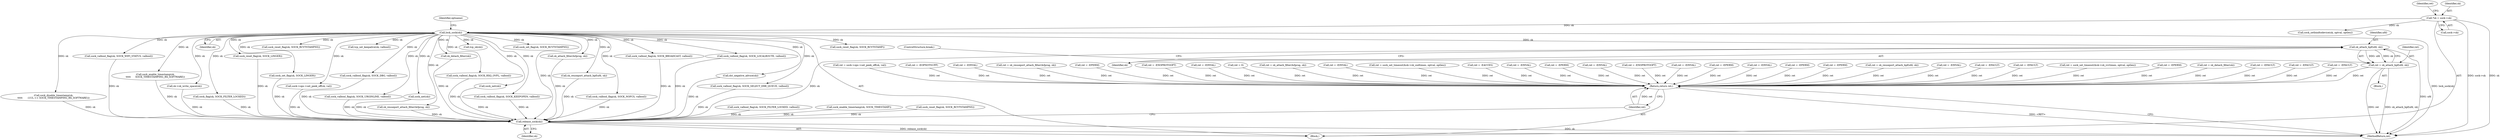 digraph "0_linux_b98b0bc8c431e3ceb4b26b0dfc8db509518fb290@pointer" {
"1000647" [label="(Call,sk_attach_bpf(ufd, sk))"];
"1000159" [label="(Call,lock_sock(sk))"];
"1000115" [label="(Call,*sk = sock->sk)"];
"1000645" [label="(Call,ret = sk_attach_bpf(ufd, sk))"];
"1000888" [label="(Return,return ret;)"];
"1000886" [label="(Call,release_sock(sk))"];
"1000465" [label="(Call,sock_reset_flag(sk, SOCK_RCVTSTAMP))"];
"1000361" [label="(Call,ret = -EINVAL)"];
"1000124" [label="(Call,ret = 0)"];
"1000614" [label="(Call,ret = sk_attach_filter(&fprog, sk))"];
"1000731" [label="(Call,sock_valbool_flag(sk, SOCK_FILTER_LOCKED, valbool))"];
"1000622" [label="(Call,ret = -EINVAL)"];
"1000580" [label="(Call,ret = sock_set_timeout(&sk->sk_sndtimeo, optval, optlen))"];
"1000214" [label="(Call,sock_valbool_flag(sk, SOCK_BROADCAST, valbool))"];
"1000171" [label="(Call,ret = -EACCES)"];
"1000649" [label="(Identifier,sk)"];
"1000176" [label="(Call,sock_valbool_flag(sk, SOCK_DBG, valbool))"];
"1000591" [label="(Call,ret = -EINVAL)"];
"1000826" [label="(Call,ret = -EPERM)"];
"1000160" [label="(Identifier,sk)"];
"1000162" [label="(Identifier,optname)"];
"1000339" [label="(Call,sock_net(sk))"];
"1000616" [label="(Call,sk_attach_filter(&fprog, sk))"];
"1000708" [label="(Call,sk_reuseport_attach_bpf(ufd, sk))"];
"1000450" [label="(Call,sock_reset_flag(sk, SOCK_RCVTSTAMPNS))"];
"1000804" [label="(Call,sock_valbool_flag(sk, SOCK_NOFCS, valbool))"];
"1000478" [label="(Call,ret = -EINVAL)"];
"1000202" [label="(Call,ret = -ENOPROTOOPT)"];
"1000652" [label="(Call,ret = -EINVAL)"];
"1000287" [label="(Call,ret = -EPERM)"];
"1000519" [label="(Call,ret = -EINVAL)"];
"1000726" [label="(Call,ret = -EPERM)"];
"1000306" [label="(Call,tcp_set_keepalive(sk, valbool))"];
"1000208" [label="(Call,sock_valbool_flag(sk, SOCK_LOCALROUTE, valbool))"];
"1000877" [label="(Call,dst_negative_advice(sk))"];
"1000349" [label="(Call,ret = -EPERM)"];
"1000706" [label="(Call,ret = sk_reuseport_attach_bpf(ufd, sk))"];
"1000810" [label="(Call,sock_valbool_flag(sk, SOCK_SELECT_ERR_QUEUE, valbool))"];
"1000836" [label="(Call,ret = -EINVAL)"];
"1000552" [label="(Call,sock_disable_timestamp(sk,\n\t\t\t\t\t       (1UL << SOCK_TIMESTAMPING_RX_SOFTWARE)))"];
"1000780" [label="(Call,sock_valbool_flag(sk, SOCK_WIFI_STATUS, valbool))"];
"1000633" [label="(Call,ret = -EFAULT)"];
"1000374" [label="(Call,ret = -EFAULT)"];
"1000548" [label="(Call,sock_enable_timestamp(sk,\n\t\t\t\t\t      SOCK_TIMESTAMPING_RX_SOFTWARE))"];
"1000569" [label="(Call,ret = sock_set_timeout(&sk->sk_rcvtimeo, optval, optlen))"];
"1000762" [label="(Call,ret = -EPERM)"];
"1000529" [label="(Call,tcp_sk(sk))"];
"1000125" [label="(Identifier,ret)"];
"1000242" [label="(Call,sk->sk_write_space(sk))"];
"1000159" [label="(Call,lock_sock(sk))"];
"1000713" [label="(Call,ret = sk_detach_filter(sk))"];
"1000115" [label="(Call,*sk = sock->sk)"];
"1000721" [label="(Call,sock_flag(sk, SOCK_FILTER_LOCKED))"];
"1000646" [label="(Identifier,ret)"];
"1000889" [label="(Identifier,ret)"];
"1000132" [label="(Call,sock_setbindtodevice(sk, optval, optlen))"];
"1000650" [label="(ControlStructure,break;)"];
"1000663" [label="(Call,ret = -EFAULT)"];
"1000888" [label="(Return,return ret;)"];
"1000645" [label="(Call,ret = sk_attach_bpf(ufd, sk))"];
"1000454" [label="(Call,sock_set_flag(sk, SOCK_RCVTSTAMPNS))"];
"1000602" [label="(Call,ret = -EFAULT)"];
"1000460" [label="(Call,sock_enable_timestamp(sk, SOCK_TIMESTAMP))"];
"1000384" [label="(Call,sock_reset_flag(sk, SOCK_LINGER))"];
"1000416" [label="(Call,sock_set_flag(sk, SOCK_LINGER))"];
"1000694" [label="(Call,ret = -EFAULT)"];
"1000468" [label="(Call,sock_reset_flag(sk, SOCK_RCVTSTAMPNS))"];
"1000794" [label="(Call,sock->ops->set_peek_off(sk, val))"];
"1000116" [label="(Identifier,sk)"];
"1000647" [label="(Call,sk_attach_bpf(ufd, sk))"];
"1000792" [label="(Call,ret = sock->ops->set_peek_off(sk, val))"];
"1000798" [label="(Call,ret = -EOPNOTSUPP)"];
"1000648" [label="(Identifier,ufd)"];
"1000113" [label="(Block,)"];
"1000315" [label="(Call,sock_valbool_flag(sk, SOCK_URGINLINE, valbool))"];
"1000683" [label="(Call,ret = -EINVAL)"];
"1000890" [label="(MethodReturn,int)"];
"1000677" [label="(Call,sk_reuseport_attach_filter(&fprog, sk))"];
"1000887" [label="(Identifier,sk)"];
"1000715" [label="(Call,sk_detach_filter(sk))"];
"1000774" [label="(Call,sock_valbool_flag(sk, SOCK_RXQ_OVFL, valbool))"];
"1000886" [label="(Call,release_sock(sk))"];
"1000117" [label="(Call,sock->sk)"];
"1000758" [label="(Call,sock_net(sk))"];
"1000675" [label="(Call,ret = sk_reuseport_attach_filter(&fprog, sk))"];
"1000251" [label="(Call,ret = -EPERM)"];
"1000309" [label="(Call,sock_valbool_flag(sk, SOCK_KEEPOPEN, valbool))"];
"1000881" [label="(Call,ret = -ENOPROTOOPT)"];
"1000631" [label="(Block,)"];
"1000647" -> "1000645"  [label="AST: "];
"1000647" -> "1000649"  [label="CFG: "];
"1000648" -> "1000647"  [label="AST: "];
"1000649" -> "1000647"  [label="AST: "];
"1000645" -> "1000647"  [label="CFG: "];
"1000647" -> "1000890"  [label="DDG: ufd"];
"1000647" -> "1000645"  [label="DDG: ufd"];
"1000647" -> "1000645"  [label="DDG: sk"];
"1000159" -> "1000647"  [label="DDG: sk"];
"1000647" -> "1000886"  [label="DDG: sk"];
"1000159" -> "1000113"  [label="AST: "];
"1000159" -> "1000160"  [label="CFG: "];
"1000160" -> "1000159"  [label="AST: "];
"1000162" -> "1000159"  [label="CFG: "];
"1000159" -> "1000890"  [label="DDG: lock_sock(sk)"];
"1000115" -> "1000159"  [label="DDG: sk"];
"1000159" -> "1000176"  [label="DDG: sk"];
"1000159" -> "1000208"  [label="DDG: sk"];
"1000159" -> "1000214"  [label="DDG: sk"];
"1000159" -> "1000242"  [label="DDG: sk"];
"1000159" -> "1000306"  [label="DDG: sk"];
"1000159" -> "1000309"  [label="DDG: sk"];
"1000159" -> "1000315"  [label="DDG: sk"];
"1000159" -> "1000339"  [label="DDG: sk"];
"1000159" -> "1000384"  [label="DDG: sk"];
"1000159" -> "1000416"  [label="DDG: sk"];
"1000159" -> "1000450"  [label="DDG: sk"];
"1000159" -> "1000454"  [label="DDG: sk"];
"1000159" -> "1000465"  [label="DDG: sk"];
"1000159" -> "1000529"  [label="DDG: sk"];
"1000159" -> "1000548"  [label="DDG: sk"];
"1000159" -> "1000552"  [label="DDG: sk"];
"1000159" -> "1000616"  [label="DDG: sk"];
"1000159" -> "1000677"  [label="DDG: sk"];
"1000159" -> "1000708"  [label="DDG: sk"];
"1000159" -> "1000715"  [label="DDG: sk"];
"1000159" -> "1000721"  [label="DDG: sk"];
"1000159" -> "1000758"  [label="DDG: sk"];
"1000159" -> "1000774"  [label="DDG: sk"];
"1000159" -> "1000780"  [label="DDG: sk"];
"1000159" -> "1000794"  [label="DDG: sk"];
"1000159" -> "1000804"  [label="DDG: sk"];
"1000159" -> "1000810"  [label="DDG: sk"];
"1000159" -> "1000877"  [label="DDG: sk"];
"1000159" -> "1000886"  [label="DDG: sk"];
"1000115" -> "1000113"  [label="AST: "];
"1000115" -> "1000117"  [label="CFG: "];
"1000116" -> "1000115"  [label="AST: "];
"1000117" -> "1000115"  [label="AST: "];
"1000125" -> "1000115"  [label="CFG: "];
"1000115" -> "1000890"  [label="DDG: sock->sk"];
"1000115" -> "1000890"  [label="DDG: sk"];
"1000115" -> "1000132"  [label="DDG: sk"];
"1000645" -> "1000631"  [label="AST: "];
"1000646" -> "1000645"  [label="AST: "];
"1000650" -> "1000645"  [label="CFG: "];
"1000645" -> "1000890"  [label="DDG: ret"];
"1000645" -> "1000890"  [label="DDG: sk_attach_bpf(ufd, sk)"];
"1000645" -> "1000888"  [label="DDG: ret"];
"1000888" -> "1000113"  [label="AST: "];
"1000888" -> "1000889"  [label="CFG: "];
"1000889" -> "1000888"  [label="AST: "];
"1000890" -> "1000888"  [label="CFG: "];
"1000888" -> "1000890"  [label="DDG: <RET>"];
"1000889" -> "1000888"  [label="DDG: ret"];
"1000713" -> "1000888"  [label="DDG: ret"];
"1000171" -> "1000888"  [label="DDG: ret"];
"1000519" -> "1000888"  [label="DDG: ret"];
"1000726" -> "1000888"  [label="DDG: ret"];
"1000569" -> "1000888"  [label="DDG: ret"];
"1000633" -> "1000888"  [label="DDG: ret"];
"1000836" -> "1000888"  [label="DDG: ret"];
"1000124" -> "1000888"  [label="DDG: ret"];
"1000694" -> "1000888"  [label="DDG: ret"];
"1000622" -> "1000888"  [label="DDG: ret"];
"1000683" -> "1000888"  [label="DDG: ret"];
"1000374" -> "1000888"  [label="DDG: ret"];
"1000675" -> "1000888"  [label="DDG: ret"];
"1000826" -> "1000888"  [label="DDG: ret"];
"1000792" -> "1000888"  [label="DDG: ret"];
"1000663" -> "1000888"  [label="DDG: ret"];
"1000251" -> "1000888"  [label="DDG: ret"];
"1000591" -> "1000888"  [label="DDG: ret"];
"1000478" -> "1000888"  [label="DDG: ret"];
"1000798" -> "1000888"  [label="DDG: ret"];
"1000202" -> "1000888"  [label="DDG: ret"];
"1000652" -> "1000888"  [label="DDG: ret"];
"1000614" -> "1000888"  [label="DDG: ret"];
"1000580" -> "1000888"  [label="DDG: ret"];
"1000349" -> "1000888"  [label="DDG: ret"];
"1000762" -> "1000888"  [label="DDG: ret"];
"1000881" -> "1000888"  [label="DDG: ret"];
"1000287" -> "1000888"  [label="DDG: ret"];
"1000361" -> "1000888"  [label="DDG: ret"];
"1000602" -> "1000888"  [label="DDG: ret"];
"1000706" -> "1000888"  [label="DDG: ret"];
"1000886" -> "1000113"  [label="AST: "];
"1000886" -> "1000887"  [label="CFG: "];
"1000887" -> "1000886"  [label="AST: "];
"1000889" -> "1000886"  [label="CFG: "];
"1000886" -> "1000890"  [label="DDG: release_sock(sk)"];
"1000886" -> "1000890"  [label="DDG: sk"];
"1000877" -> "1000886"  [label="DDG: sk"];
"1000208" -> "1000886"  [label="DDG: sk"];
"1000780" -> "1000886"  [label="DDG: sk"];
"1000677" -> "1000886"  [label="DDG: sk"];
"1000315" -> "1000886"  [label="DDG: sk"];
"1000794" -> "1000886"  [label="DDG: sk"];
"1000758" -> "1000886"  [label="DDG: sk"];
"1000721" -> "1000886"  [label="DDG: sk"];
"1000731" -> "1000886"  [label="DDG: sk"];
"1000548" -> "1000886"  [label="DDG: sk"];
"1000309" -> "1000886"  [label="DDG: sk"];
"1000804" -> "1000886"  [label="DDG: sk"];
"1000460" -> "1000886"  [label="DDG: sk"];
"1000552" -> "1000886"  [label="DDG: sk"];
"1000715" -> "1000886"  [label="DDG: sk"];
"1000708" -> "1000886"  [label="DDG: sk"];
"1000468" -> "1000886"  [label="DDG: sk"];
"1000810" -> "1000886"  [label="DDG: sk"];
"1000339" -> "1000886"  [label="DDG: sk"];
"1000616" -> "1000886"  [label="DDG: sk"];
"1000416" -> "1000886"  [label="DDG: sk"];
"1000214" -> "1000886"  [label="DDG: sk"];
"1000176" -> "1000886"  [label="DDG: sk"];
"1000774" -> "1000886"  [label="DDG: sk"];
"1000242" -> "1000886"  [label="DDG: sk"];
"1000384" -> "1000886"  [label="DDG: sk"];
}
